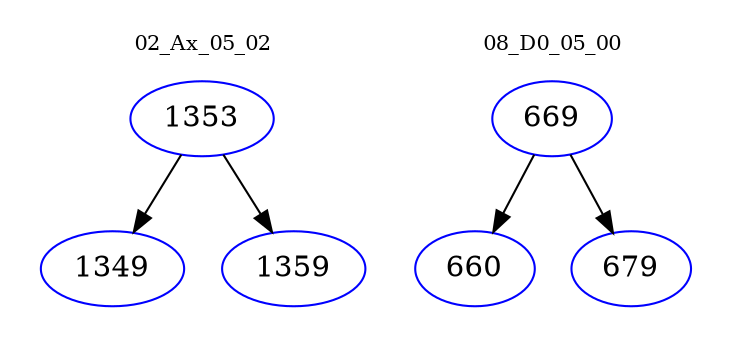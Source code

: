 digraph{
subgraph cluster_0 {
color = white
label = "02_Ax_05_02";
fontsize=10;
T0_1353 [label="1353", color="blue"]
T0_1353 -> T0_1349 [color="black"]
T0_1349 [label="1349", color="blue"]
T0_1353 -> T0_1359 [color="black"]
T0_1359 [label="1359", color="blue"]
}
subgraph cluster_1 {
color = white
label = "08_D0_05_00";
fontsize=10;
T1_669 [label="669", color="blue"]
T1_669 -> T1_660 [color="black"]
T1_660 [label="660", color="blue"]
T1_669 -> T1_679 [color="black"]
T1_679 [label="679", color="blue"]
}
}
